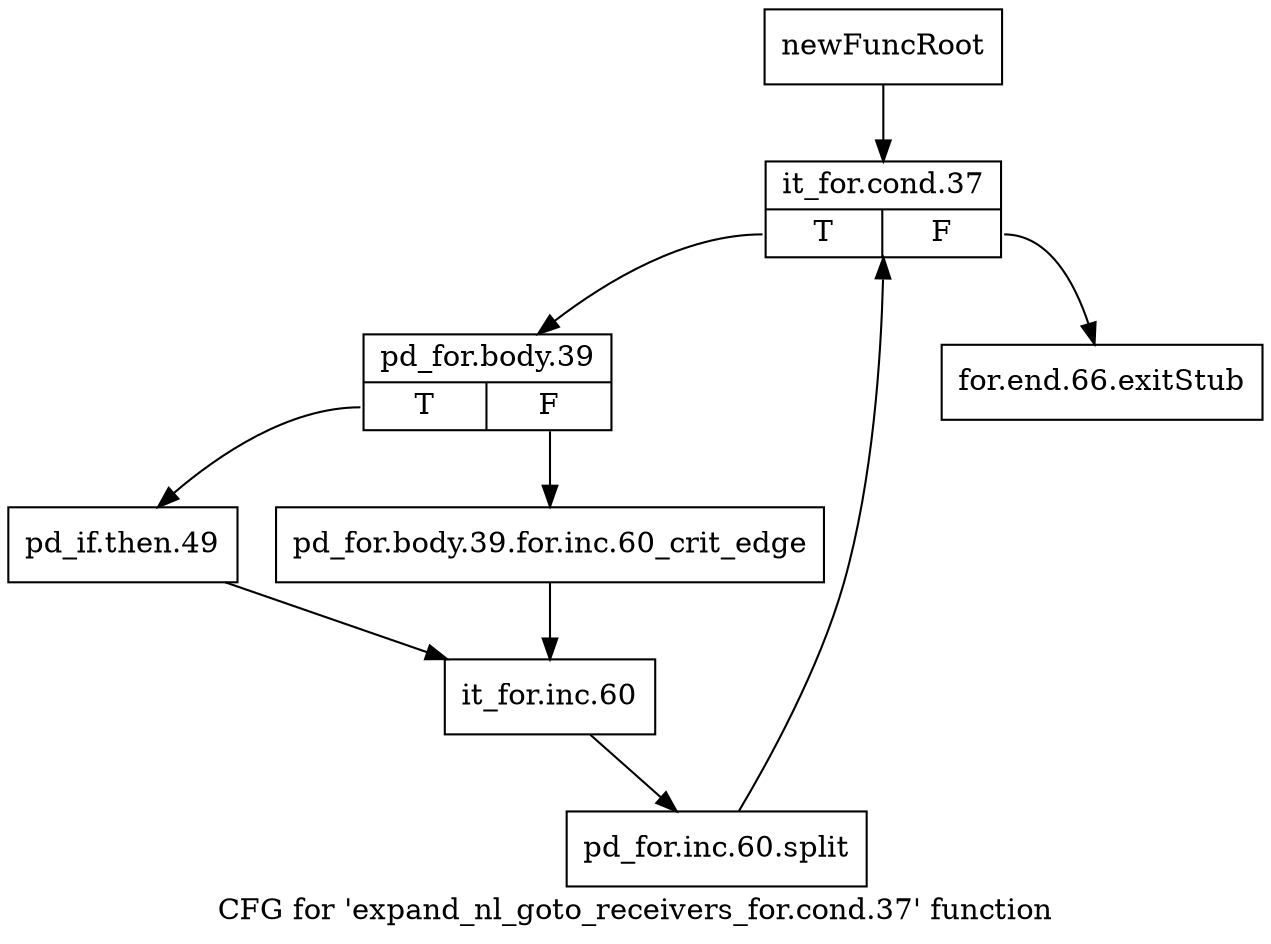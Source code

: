 digraph "CFG for 'expand_nl_goto_receivers_for.cond.37' function" {
	label="CFG for 'expand_nl_goto_receivers_for.cond.37' function";

	Node0xc431320 [shape=record,label="{newFuncRoot}"];
	Node0xc431320 -> Node0xc4313c0;
	Node0xc431370 [shape=record,label="{for.end.66.exitStub}"];
	Node0xc4313c0 [shape=record,label="{it_for.cond.37|{<s0>T|<s1>F}}"];
	Node0xc4313c0:s0 -> Node0xc431c90;
	Node0xc4313c0:s1 -> Node0xc431370;
	Node0xc431c90 [shape=record,label="{pd_for.body.39|{<s0>T|<s1>F}}"];
	Node0xc431c90:s0 -> Node0xc431d30;
	Node0xc431c90:s1 -> Node0xc431ce0;
	Node0xc431ce0 [shape=record,label="{pd_for.body.39.for.inc.60_crit_edge}"];
	Node0xc431ce0 -> Node0xc431d80;
	Node0xc431d30 [shape=record,label="{pd_if.then.49}"];
	Node0xc431d30 -> Node0xc431d80;
	Node0xc431d80 [shape=record,label="{it_for.inc.60}"];
	Node0xc431d80 -> Node0xfd64b10;
	Node0xfd64b10 [shape=record,label="{pd_for.inc.60.split}"];
	Node0xfd64b10 -> Node0xc4313c0;
}

